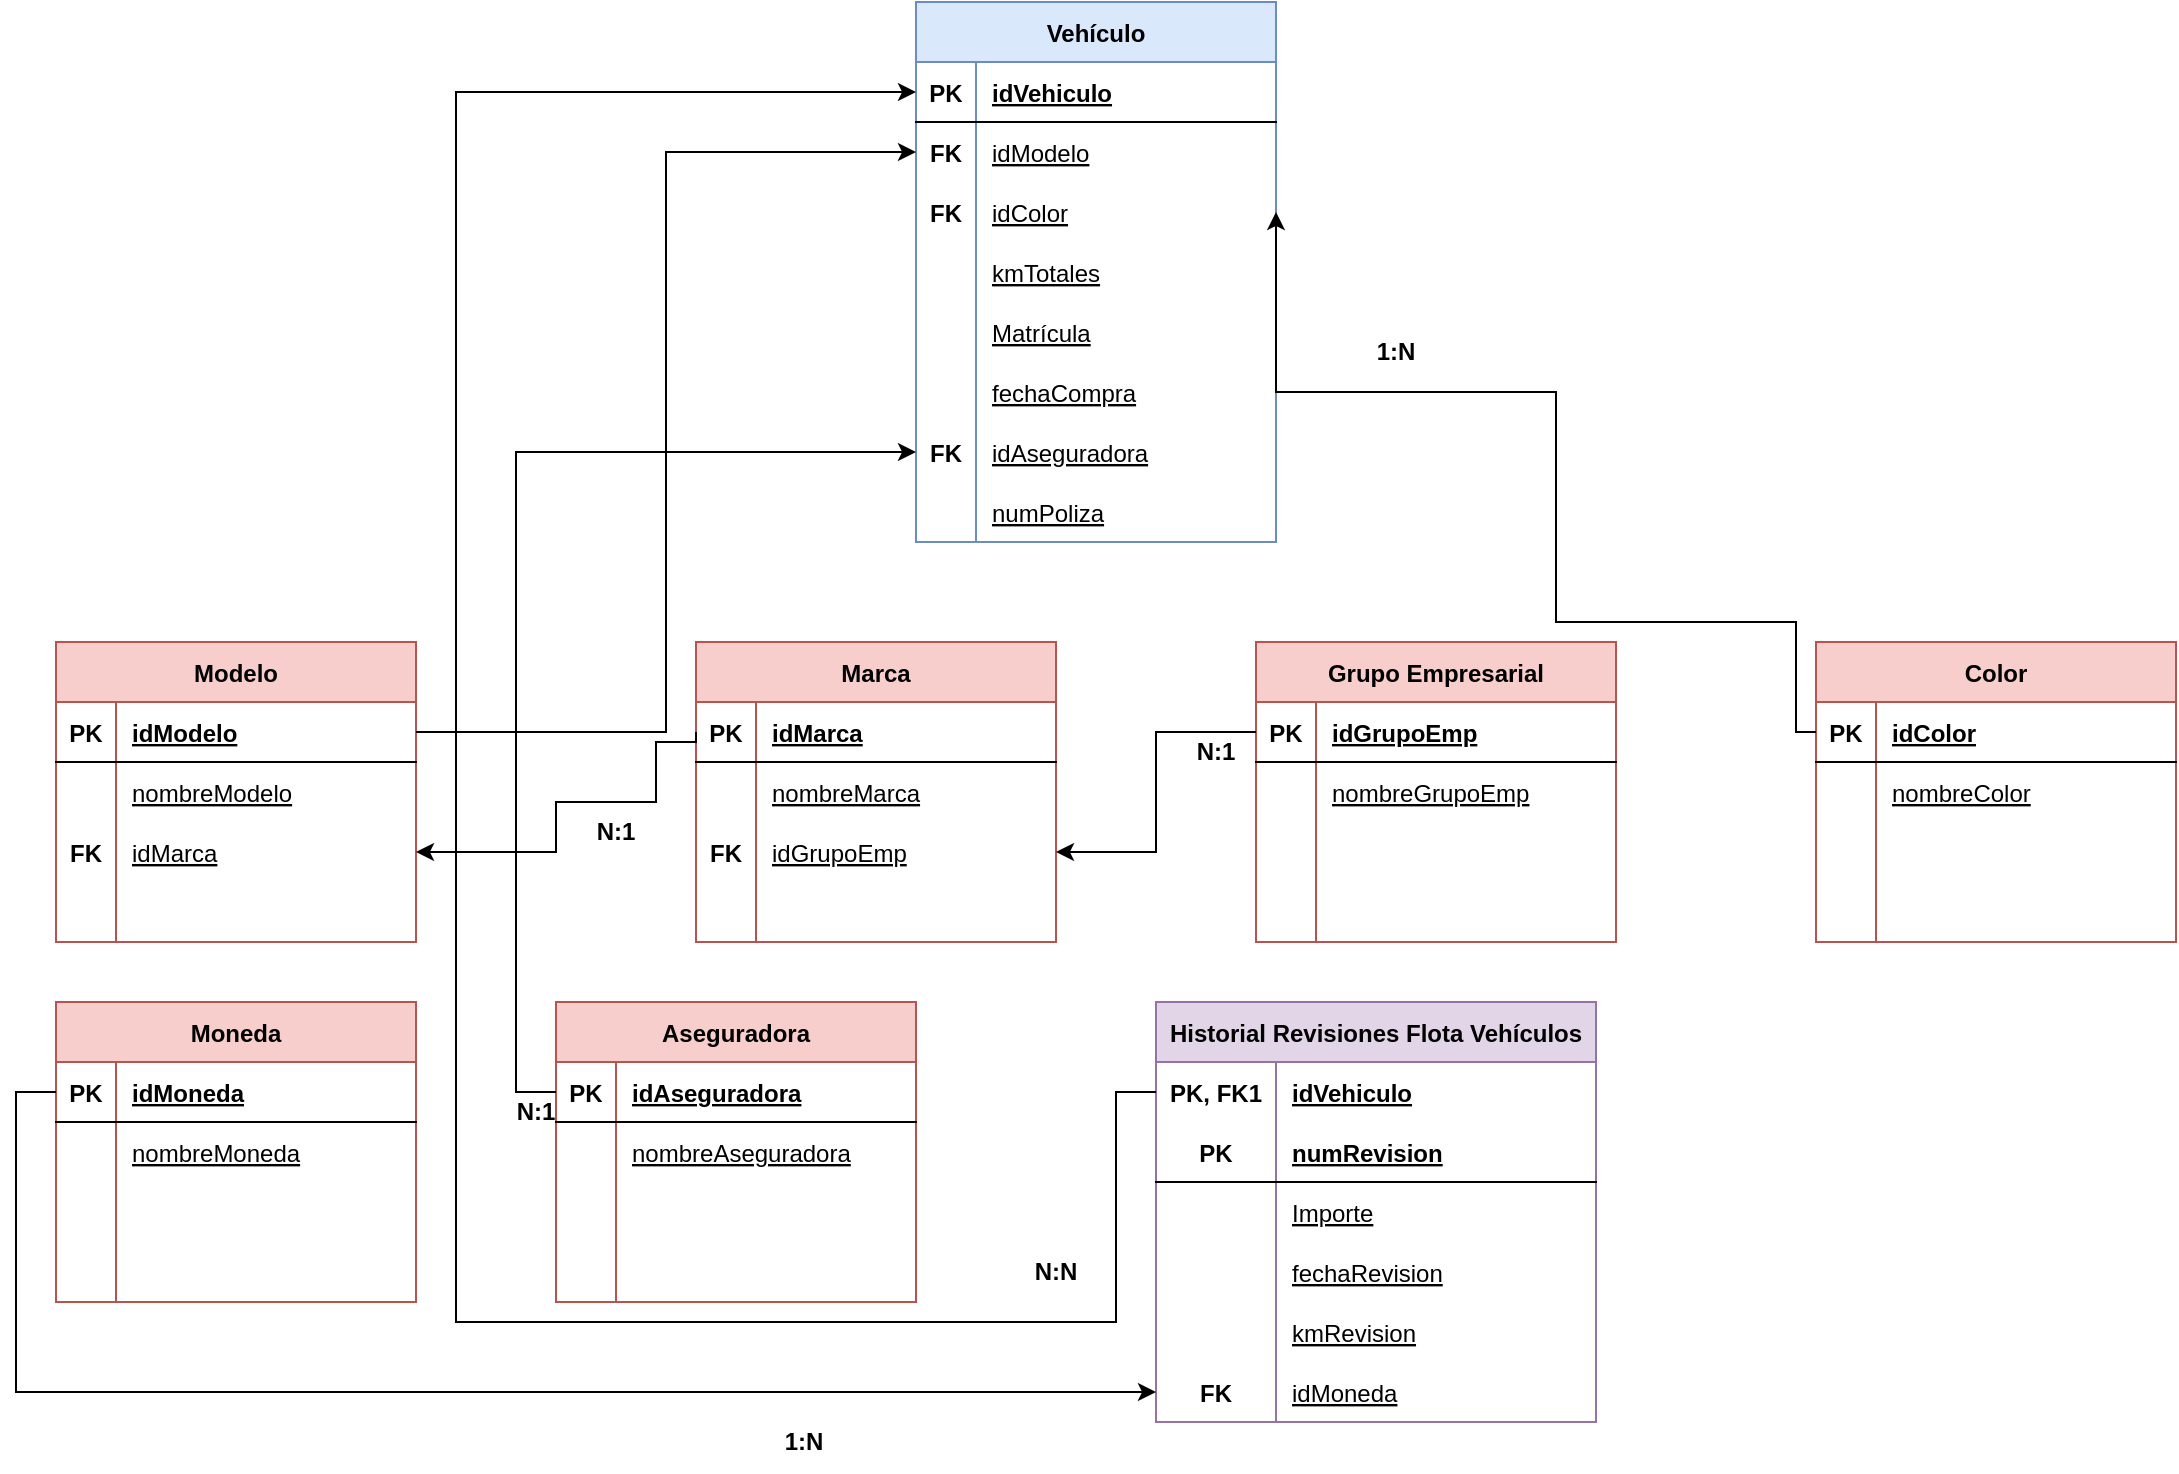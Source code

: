 <mxfile version="20.8.10" type="device"><diagram name="Página-1" id="lSeAw8DegOmwAudnsfkR"><mxGraphModel dx="1120" dy="1701" grid="1" gridSize="10" guides="1" tooltips="1" connect="1" arrows="1" fold="1" page="1" pageScale="1" pageWidth="827" pageHeight="1169" math="0" shadow="0"><root><mxCell id="0"/><mxCell id="1" parent="0"/><mxCell id="G7rtEIwhM41Rdn3hrjJw-1" value="Vehículo" style="shape=table;startSize=30;container=1;collapsible=1;childLayout=tableLayout;fixedRows=1;rowLines=0;fontStyle=1;align=center;resizeLast=1;fillColor=#dae8fc;strokeColor=#6c8ebf;" parent="1" vertex="1"><mxGeometry x="470" y="-120" width="180" height="270" as="geometry"/></mxCell><mxCell id="G7rtEIwhM41Rdn3hrjJw-2" value="" style="shape=tableRow;horizontal=0;startSize=0;swimlaneHead=0;swimlaneBody=0;fillColor=none;collapsible=0;dropTarget=0;points=[[0,0.5],[1,0.5]];portConstraint=eastwest;top=0;left=0;right=0;bottom=1;" parent="G7rtEIwhM41Rdn3hrjJw-1" vertex="1"><mxGeometry y="30" width="180" height="30" as="geometry"/></mxCell><mxCell id="G7rtEIwhM41Rdn3hrjJw-3" value="PK" style="shape=partialRectangle;connectable=0;fillColor=none;top=0;left=0;bottom=0;right=0;fontStyle=1;overflow=hidden;" parent="G7rtEIwhM41Rdn3hrjJw-2" vertex="1"><mxGeometry width="30" height="30" as="geometry"><mxRectangle width="30" height="30" as="alternateBounds"/></mxGeometry></mxCell><mxCell id="G7rtEIwhM41Rdn3hrjJw-4" value="idVehiculo" style="shape=partialRectangle;connectable=0;fillColor=none;top=0;left=0;bottom=0;right=0;align=left;spacingLeft=6;fontStyle=5;overflow=hidden;" parent="G7rtEIwhM41Rdn3hrjJw-2" vertex="1"><mxGeometry x="30" width="150" height="30" as="geometry"><mxRectangle width="150" height="30" as="alternateBounds"/></mxGeometry></mxCell><mxCell id="G7rtEIwhM41Rdn3hrjJw-105" value="" style="shape=tableRow;horizontal=0;startSize=0;swimlaneHead=0;swimlaneBody=0;fillColor=none;collapsible=0;dropTarget=0;points=[[0,0.5],[1,0.5]];portConstraint=eastwest;top=0;left=0;right=0;bottom=0;" parent="G7rtEIwhM41Rdn3hrjJw-1" vertex="1"><mxGeometry y="60" width="180" height="30" as="geometry"/></mxCell><mxCell id="G7rtEIwhM41Rdn3hrjJw-106" value="FK" style="shape=partialRectangle;connectable=0;fillColor=none;top=0;left=0;bottom=0;right=0;editable=1;overflow=hidden;fontStyle=1" parent="G7rtEIwhM41Rdn3hrjJw-105" vertex="1"><mxGeometry width="30" height="30" as="geometry"><mxRectangle width="30" height="30" as="alternateBounds"/></mxGeometry></mxCell><mxCell id="G7rtEIwhM41Rdn3hrjJw-107" value="idModelo" style="shape=partialRectangle;connectable=0;fillColor=none;top=0;left=0;bottom=0;right=0;align=left;spacingLeft=6;overflow=hidden;fontStyle=4" parent="G7rtEIwhM41Rdn3hrjJw-105" vertex="1"><mxGeometry x="30" width="150" height="30" as="geometry"><mxRectangle width="150" height="30" as="alternateBounds"/></mxGeometry></mxCell><mxCell id="G7rtEIwhM41Rdn3hrjJw-5" value="" style="shape=tableRow;horizontal=0;startSize=0;swimlaneHead=0;swimlaneBody=0;fillColor=none;collapsible=0;dropTarget=0;points=[[0,0.5],[1,0.5]];portConstraint=eastwest;top=0;left=0;right=0;bottom=0;" parent="G7rtEIwhM41Rdn3hrjJw-1" vertex="1"><mxGeometry y="90" width="180" height="30" as="geometry"/></mxCell><mxCell id="G7rtEIwhM41Rdn3hrjJw-6" value="FK" style="shape=partialRectangle;connectable=0;fillColor=none;top=0;left=0;bottom=0;right=0;editable=1;overflow=hidden;fontStyle=1" parent="G7rtEIwhM41Rdn3hrjJw-5" vertex="1"><mxGeometry width="30" height="30" as="geometry"><mxRectangle width="30" height="30" as="alternateBounds"/></mxGeometry></mxCell><mxCell id="G7rtEIwhM41Rdn3hrjJw-7" value="idColor" style="shape=partialRectangle;connectable=0;fillColor=none;top=0;left=0;bottom=0;right=0;align=left;spacingLeft=6;overflow=hidden;fontStyle=4" parent="G7rtEIwhM41Rdn3hrjJw-5" vertex="1"><mxGeometry x="30" width="150" height="30" as="geometry"><mxRectangle width="150" height="30" as="alternateBounds"/></mxGeometry></mxCell><mxCell id="G7rtEIwhM41Rdn3hrjJw-8" value="" style="shape=tableRow;horizontal=0;startSize=0;swimlaneHead=0;swimlaneBody=0;fillColor=none;collapsible=0;dropTarget=0;points=[[0,0.5],[1,0.5]];portConstraint=eastwest;top=0;left=0;right=0;bottom=0;" parent="G7rtEIwhM41Rdn3hrjJw-1" vertex="1"><mxGeometry y="120" width="180" height="30" as="geometry"/></mxCell><mxCell id="G7rtEIwhM41Rdn3hrjJw-9" value="" style="shape=partialRectangle;connectable=0;fillColor=none;top=0;left=0;bottom=0;right=0;editable=1;overflow=hidden;" parent="G7rtEIwhM41Rdn3hrjJw-8" vertex="1"><mxGeometry width="30" height="30" as="geometry"><mxRectangle width="30" height="30" as="alternateBounds"/></mxGeometry></mxCell><mxCell id="G7rtEIwhM41Rdn3hrjJw-10" value="kmTotales" style="shape=partialRectangle;connectable=0;fillColor=none;top=0;left=0;bottom=0;right=0;align=left;spacingLeft=6;overflow=hidden;fontStyle=4" parent="G7rtEIwhM41Rdn3hrjJw-8" vertex="1"><mxGeometry x="30" width="150" height="30" as="geometry"><mxRectangle width="150" height="30" as="alternateBounds"/></mxGeometry></mxCell><mxCell id="G7rtEIwhM41Rdn3hrjJw-11" value="" style="shape=tableRow;horizontal=0;startSize=0;swimlaneHead=0;swimlaneBody=0;fillColor=none;collapsible=0;dropTarget=0;points=[[0,0.5],[1,0.5]];portConstraint=eastwest;top=0;left=0;right=0;bottom=0;" parent="G7rtEIwhM41Rdn3hrjJw-1" vertex="1"><mxGeometry y="150" width="180" height="30" as="geometry"/></mxCell><mxCell id="G7rtEIwhM41Rdn3hrjJw-12" value="" style="shape=partialRectangle;connectable=0;fillColor=none;top=0;left=0;bottom=0;right=0;editable=1;overflow=hidden;" parent="G7rtEIwhM41Rdn3hrjJw-11" vertex="1"><mxGeometry width="30" height="30" as="geometry"><mxRectangle width="30" height="30" as="alternateBounds"/></mxGeometry></mxCell><mxCell id="G7rtEIwhM41Rdn3hrjJw-13" value="Matrícula" style="shape=partialRectangle;connectable=0;fillColor=none;top=0;left=0;bottom=0;right=0;align=left;spacingLeft=6;overflow=hidden;fontStyle=4" parent="G7rtEIwhM41Rdn3hrjJw-11" vertex="1"><mxGeometry x="30" width="150" height="30" as="geometry"><mxRectangle width="150" height="30" as="alternateBounds"/></mxGeometry></mxCell><mxCell id="_00SIMqkz4aym6hzD5pe-1" value="" style="shape=tableRow;horizontal=0;startSize=0;swimlaneHead=0;swimlaneBody=0;fillColor=none;collapsible=0;dropTarget=0;points=[[0,0.5],[1,0.5]];portConstraint=eastwest;top=0;left=0;right=0;bottom=0;" parent="G7rtEIwhM41Rdn3hrjJw-1" vertex="1"><mxGeometry y="180" width="180" height="30" as="geometry"/></mxCell><mxCell id="_00SIMqkz4aym6hzD5pe-2" value="" style="shape=partialRectangle;connectable=0;fillColor=none;top=0;left=0;bottom=0;right=0;editable=1;overflow=hidden;" parent="_00SIMqkz4aym6hzD5pe-1" vertex="1"><mxGeometry width="30" height="30" as="geometry"><mxRectangle width="30" height="30" as="alternateBounds"/></mxGeometry></mxCell><mxCell id="_00SIMqkz4aym6hzD5pe-3" value="fechaCompra" style="shape=partialRectangle;connectable=0;fillColor=none;top=0;left=0;bottom=0;right=0;align=left;spacingLeft=6;overflow=hidden;fontStyle=4" parent="_00SIMqkz4aym6hzD5pe-1" vertex="1"><mxGeometry x="30" width="150" height="30" as="geometry"><mxRectangle width="150" height="30" as="alternateBounds"/></mxGeometry></mxCell><mxCell id="zJCBZ9oAkt1kPanfPqP8-4" value="" style="shape=tableRow;horizontal=0;startSize=0;swimlaneHead=0;swimlaneBody=0;fillColor=none;collapsible=0;dropTarget=0;points=[[0,0.5],[1,0.5]];portConstraint=eastwest;top=0;left=0;right=0;bottom=0;" parent="G7rtEIwhM41Rdn3hrjJw-1" vertex="1"><mxGeometry y="210" width="180" height="30" as="geometry"/></mxCell><mxCell id="zJCBZ9oAkt1kPanfPqP8-5" value="FK" style="shape=partialRectangle;connectable=0;fillColor=none;top=0;left=0;bottom=0;right=0;editable=1;overflow=hidden;fontStyle=1" parent="zJCBZ9oAkt1kPanfPqP8-4" vertex="1"><mxGeometry width="30" height="30" as="geometry"><mxRectangle width="30" height="30" as="alternateBounds"/></mxGeometry></mxCell><mxCell id="zJCBZ9oAkt1kPanfPqP8-6" value="idAseguradora" style="shape=partialRectangle;connectable=0;fillColor=none;top=0;left=0;bottom=0;right=0;align=left;spacingLeft=6;overflow=hidden;fontStyle=4" parent="zJCBZ9oAkt1kPanfPqP8-4" vertex="1"><mxGeometry x="30" width="150" height="30" as="geometry"><mxRectangle width="150" height="30" as="alternateBounds"/></mxGeometry></mxCell><mxCell id="zJCBZ9oAkt1kPanfPqP8-1" value="" style="shape=tableRow;horizontal=0;startSize=0;swimlaneHead=0;swimlaneBody=0;fillColor=none;collapsible=0;dropTarget=0;points=[[0,0.5],[1,0.5]];portConstraint=eastwest;top=0;left=0;right=0;bottom=0;" parent="G7rtEIwhM41Rdn3hrjJw-1" vertex="1"><mxGeometry y="240" width="180" height="30" as="geometry"/></mxCell><mxCell id="zJCBZ9oAkt1kPanfPqP8-2" value="" style="shape=partialRectangle;connectable=0;fillColor=none;top=0;left=0;bottom=0;right=0;editable=1;overflow=hidden;" parent="zJCBZ9oAkt1kPanfPqP8-1" vertex="1"><mxGeometry width="30" height="30" as="geometry"><mxRectangle width="30" height="30" as="alternateBounds"/></mxGeometry></mxCell><mxCell id="zJCBZ9oAkt1kPanfPqP8-3" value="numPoliza" style="shape=partialRectangle;connectable=0;fillColor=none;top=0;left=0;bottom=0;right=0;align=left;spacingLeft=6;overflow=hidden;fontStyle=4" parent="zJCBZ9oAkt1kPanfPqP8-1" vertex="1"><mxGeometry x="30" width="150" height="30" as="geometry"><mxRectangle width="150" height="30" as="alternateBounds"/></mxGeometry></mxCell><mxCell id="G7rtEIwhM41Rdn3hrjJw-14" value="Marca" style="shape=table;startSize=30;container=1;collapsible=1;childLayout=tableLayout;fixedRows=1;rowLines=0;fontStyle=1;align=center;resizeLast=1;fillColor=#f8cecc;strokeColor=#b85450;" parent="1" vertex="1"><mxGeometry x="360" y="200" width="180" height="150" as="geometry"/></mxCell><mxCell id="G7rtEIwhM41Rdn3hrjJw-15" value="" style="shape=tableRow;horizontal=0;startSize=0;swimlaneHead=0;swimlaneBody=0;fillColor=none;collapsible=0;dropTarget=0;points=[[0,0.5],[1,0.5]];portConstraint=eastwest;top=0;left=0;right=0;bottom=1;" parent="G7rtEIwhM41Rdn3hrjJw-14" vertex="1"><mxGeometry y="30" width="180" height="30" as="geometry"/></mxCell><mxCell id="G7rtEIwhM41Rdn3hrjJw-16" value="PK" style="shape=partialRectangle;connectable=0;fillColor=none;top=0;left=0;bottom=0;right=0;fontStyle=1;overflow=hidden;" parent="G7rtEIwhM41Rdn3hrjJw-15" vertex="1"><mxGeometry width="30" height="30" as="geometry"><mxRectangle width="30" height="30" as="alternateBounds"/></mxGeometry></mxCell><mxCell id="G7rtEIwhM41Rdn3hrjJw-17" value="idMarca" style="shape=partialRectangle;connectable=0;fillColor=none;top=0;left=0;bottom=0;right=0;align=left;spacingLeft=6;fontStyle=5;overflow=hidden;" parent="G7rtEIwhM41Rdn3hrjJw-15" vertex="1"><mxGeometry x="30" width="150" height="30" as="geometry"><mxRectangle width="150" height="30" as="alternateBounds"/></mxGeometry></mxCell><mxCell id="G7rtEIwhM41Rdn3hrjJw-18" value="" style="shape=tableRow;horizontal=0;startSize=0;swimlaneHead=0;swimlaneBody=0;fillColor=none;collapsible=0;dropTarget=0;points=[[0,0.5],[1,0.5]];portConstraint=eastwest;top=0;left=0;right=0;bottom=0;" parent="G7rtEIwhM41Rdn3hrjJw-14" vertex="1"><mxGeometry y="60" width="180" height="30" as="geometry"/></mxCell><mxCell id="G7rtEIwhM41Rdn3hrjJw-19" value="" style="shape=partialRectangle;connectable=0;fillColor=none;top=0;left=0;bottom=0;right=0;editable=1;overflow=hidden;" parent="G7rtEIwhM41Rdn3hrjJw-18" vertex="1"><mxGeometry width="30" height="30" as="geometry"><mxRectangle width="30" height="30" as="alternateBounds"/></mxGeometry></mxCell><mxCell id="G7rtEIwhM41Rdn3hrjJw-20" value="nombreMarca" style="shape=partialRectangle;connectable=0;fillColor=none;top=0;left=0;bottom=0;right=0;align=left;spacingLeft=6;overflow=hidden;fontStyle=4" parent="G7rtEIwhM41Rdn3hrjJw-18" vertex="1"><mxGeometry x="30" width="150" height="30" as="geometry"><mxRectangle width="150" height="30" as="alternateBounds"/></mxGeometry></mxCell><mxCell id="G7rtEIwhM41Rdn3hrjJw-21" value="" style="shape=tableRow;horizontal=0;startSize=0;swimlaneHead=0;swimlaneBody=0;fillColor=none;collapsible=0;dropTarget=0;points=[[0,0.5],[1,0.5]];portConstraint=eastwest;top=0;left=0;right=0;bottom=0;" parent="G7rtEIwhM41Rdn3hrjJw-14" vertex="1"><mxGeometry y="90" width="180" height="30" as="geometry"/></mxCell><mxCell id="G7rtEIwhM41Rdn3hrjJw-22" value="FK" style="shape=partialRectangle;connectable=0;fillColor=none;top=0;left=0;bottom=0;right=0;editable=1;overflow=hidden;fontStyle=1" parent="G7rtEIwhM41Rdn3hrjJw-21" vertex="1"><mxGeometry width="30" height="30" as="geometry"><mxRectangle width="30" height="30" as="alternateBounds"/></mxGeometry></mxCell><mxCell id="G7rtEIwhM41Rdn3hrjJw-23" value="idGrupoEmp" style="shape=partialRectangle;connectable=0;fillColor=none;top=0;left=0;bottom=0;right=0;align=left;spacingLeft=6;overflow=hidden;fontStyle=4" parent="G7rtEIwhM41Rdn3hrjJw-21" vertex="1"><mxGeometry x="30" width="150" height="30" as="geometry"><mxRectangle width="150" height="30" as="alternateBounds"/></mxGeometry></mxCell><mxCell id="G7rtEIwhM41Rdn3hrjJw-24" value="" style="shape=tableRow;horizontal=0;startSize=0;swimlaneHead=0;swimlaneBody=0;fillColor=none;collapsible=0;dropTarget=0;points=[[0,0.5],[1,0.5]];portConstraint=eastwest;top=0;left=0;right=0;bottom=0;" parent="G7rtEIwhM41Rdn3hrjJw-14" vertex="1"><mxGeometry y="120" width="180" height="30" as="geometry"/></mxCell><mxCell id="G7rtEIwhM41Rdn3hrjJw-25" value="" style="shape=partialRectangle;connectable=0;fillColor=none;top=0;left=0;bottom=0;right=0;editable=1;overflow=hidden;" parent="G7rtEIwhM41Rdn3hrjJw-24" vertex="1"><mxGeometry width="30" height="30" as="geometry"><mxRectangle width="30" height="30" as="alternateBounds"/></mxGeometry></mxCell><mxCell id="G7rtEIwhM41Rdn3hrjJw-26" value="" style="shape=partialRectangle;connectable=0;fillColor=none;top=0;left=0;bottom=0;right=0;align=left;spacingLeft=6;overflow=hidden;" parent="G7rtEIwhM41Rdn3hrjJw-24" vertex="1"><mxGeometry x="30" width="150" height="30" as="geometry"><mxRectangle width="150" height="30" as="alternateBounds"/></mxGeometry></mxCell><mxCell id="G7rtEIwhM41Rdn3hrjJw-27" value="Modelo" style="shape=table;startSize=30;container=1;collapsible=1;childLayout=tableLayout;fixedRows=1;rowLines=0;fontStyle=1;align=center;resizeLast=1;fillColor=#f8cecc;strokeColor=#b85450;" parent="1" vertex="1"><mxGeometry x="40" y="200" width="180" height="150" as="geometry"/></mxCell><mxCell id="G7rtEIwhM41Rdn3hrjJw-28" value="" style="shape=tableRow;horizontal=0;startSize=0;swimlaneHead=0;swimlaneBody=0;fillColor=none;collapsible=0;dropTarget=0;points=[[0,0.5],[1,0.5]];portConstraint=eastwest;top=0;left=0;right=0;bottom=1;" parent="G7rtEIwhM41Rdn3hrjJw-27" vertex="1"><mxGeometry y="30" width="180" height="30" as="geometry"/></mxCell><mxCell id="G7rtEIwhM41Rdn3hrjJw-29" value="PK" style="shape=partialRectangle;connectable=0;fillColor=none;top=0;left=0;bottom=0;right=0;fontStyle=1;overflow=hidden;" parent="G7rtEIwhM41Rdn3hrjJw-28" vertex="1"><mxGeometry width="30" height="30" as="geometry"><mxRectangle width="30" height="30" as="alternateBounds"/></mxGeometry></mxCell><mxCell id="G7rtEIwhM41Rdn3hrjJw-30" value="idModelo" style="shape=partialRectangle;connectable=0;fillColor=none;top=0;left=0;bottom=0;right=0;align=left;spacingLeft=6;fontStyle=5;overflow=hidden;" parent="G7rtEIwhM41Rdn3hrjJw-28" vertex="1"><mxGeometry x="30" width="150" height="30" as="geometry"><mxRectangle width="150" height="30" as="alternateBounds"/></mxGeometry></mxCell><mxCell id="G7rtEIwhM41Rdn3hrjJw-31" value="" style="shape=tableRow;horizontal=0;startSize=0;swimlaneHead=0;swimlaneBody=0;fillColor=none;collapsible=0;dropTarget=0;points=[[0,0.5],[1,0.5]];portConstraint=eastwest;top=0;left=0;right=0;bottom=0;" parent="G7rtEIwhM41Rdn3hrjJw-27" vertex="1"><mxGeometry y="60" width="180" height="30" as="geometry"/></mxCell><mxCell id="G7rtEIwhM41Rdn3hrjJw-32" value="" style="shape=partialRectangle;connectable=0;fillColor=none;top=0;left=0;bottom=0;right=0;editable=1;overflow=hidden;" parent="G7rtEIwhM41Rdn3hrjJw-31" vertex="1"><mxGeometry width="30" height="30" as="geometry"><mxRectangle width="30" height="30" as="alternateBounds"/></mxGeometry></mxCell><mxCell id="G7rtEIwhM41Rdn3hrjJw-33" value="nombreModelo" style="shape=partialRectangle;connectable=0;fillColor=none;top=0;left=0;bottom=0;right=0;align=left;spacingLeft=6;overflow=hidden;fontStyle=4" parent="G7rtEIwhM41Rdn3hrjJw-31" vertex="1"><mxGeometry x="30" width="150" height="30" as="geometry"><mxRectangle width="150" height="30" as="alternateBounds"/></mxGeometry></mxCell><mxCell id="G7rtEIwhM41Rdn3hrjJw-34" value="" style="shape=tableRow;horizontal=0;startSize=0;swimlaneHead=0;swimlaneBody=0;fillColor=none;collapsible=0;dropTarget=0;points=[[0,0.5],[1,0.5]];portConstraint=eastwest;top=0;left=0;right=0;bottom=0;" parent="G7rtEIwhM41Rdn3hrjJw-27" vertex="1"><mxGeometry y="90" width="180" height="30" as="geometry"/></mxCell><mxCell id="G7rtEIwhM41Rdn3hrjJw-35" value="FK" style="shape=partialRectangle;connectable=0;fillColor=none;top=0;left=0;bottom=0;right=0;editable=1;overflow=hidden;fontStyle=1" parent="G7rtEIwhM41Rdn3hrjJw-34" vertex="1"><mxGeometry width="30" height="30" as="geometry"><mxRectangle width="30" height="30" as="alternateBounds"/></mxGeometry></mxCell><mxCell id="G7rtEIwhM41Rdn3hrjJw-36" value="idMarca" style="shape=partialRectangle;connectable=0;fillColor=none;top=0;left=0;bottom=0;right=0;align=left;spacingLeft=6;overflow=hidden;fontStyle=4" parent="G7rtEIwhM41Rdn3hrjJw-34" vertex="1"><mxGeometry x="30" width="150" height="30" as="geometry"><mxRectangle width="150" height="30" as="alternateBounds"/></mxGeometry></mxCell><mxCell id="G7rtEIwhM41Rdn3hrjJw-37" value="" style="shape=tableRow;horizontal=0;startSize=0;swimlaneHead=0;swimlaneBody=0;fillColor=none;collapsible=0;dropTarget=0;points=[[0,0.5],[1,0.5]];portConstraint=eastwest;top=0;left=0;right=0;bottom=0;" parent="G7rtEIwhM41Rdn3hrjJw-27" vertex="1"><mxGeometry y="120" width="180" height="30" as="geometry"/></mxCell><mxCell id="G7rtEIwhM41Rdn3hrjJw-38" value="" style="shape=partialRectangle;connectable=0;fillColor=none;top=0;left=0;bottom=0;right=0;editable=1;overflow=hidden;" parent="G7rtEIwhM41Rdn3hrjJw-37" vertex="1"><mxGeometry width="30" height="30" as="geometry"><mxRectangle width="30" height="30" as="alternateBounds"/></mxGeometry></mxCell><mxCell id="G7rtEIwhM41Rdn3hrjJw-39" value="" style="shape=partialRectangle;connectable=0;fillColor=none;top=0;left=0;bottom=0;right=0;align=left;spacingLeft=6;overflow=hidden;" parent="G7rtEIwhM41Rdn3hrjJw-37" vertex="1"><mxGeometry x="30" width="150" height="30" as="geometry"><mxRectangle width="150" height="30" as="alternateBounds"/></mxGeometry></mxCell><mxCell id="G7rtEIwhM41Rdn3hrjJw-40" value="Grupo Empresarial" style="shape=table;startSize=30;container=1;collapsible=1;childLayout=tableLayout;fixedRows=1;rowLines=0;fontStyle=1;align=center;resizeLast=1;fillColor=#f8cecc;strokeColor=#b85450;" parent="1" vertex="1"><mxGeometry x="640" y="200" width="180" height="150" as="geometry"/></mxCell><mxCell id="G7rtEIwhM41Rdn3hrjJw-41" value="" style="shape=tableRow;horizontal=0;startSize=0;swimlaneHead=0;swimlaneBody=0;fillColor=none;collapsible=0;dropTarget=0;points=[[0,0.5],[1,0.5]];portConstraint=eastwest;top=0;left=0;right=0;bottom=1;" parent="G7rtEIwhM41Rdn3hrjJw-40" vertex="1"><mxGeometry y="30" width="180" height="30" as="geometry"/></mxCell><mxCell id="G7rtEIwhM41Rdn3hrjJw-42" value="PK" style="shape=partialRectangle;connectable=0;fillColor=none;top=0;left=0;bottom=0;right=0;fontStyle=1;overflow=hidden;" parent="G7rtEIwhM41Rdn3hrjJw-41" vertex="1"><mxGeometry width="30" height="30" as="geometry"><mxRectangle width="30" height="30" as="alternateBounds"/></mxGeometry></mxCell><mxCell id="G7rtEIwhM41Rdn3hrjJw-43" value="idGrupoEmp" style="shape=partialRectangle;connectable=0;fillColor=none;top=0;left=0;bottom=0;right=0;align=left;spacingLeft=6;fontStyle=5;overflow=hidden;" parent="G7rtEIwhM41Rdn3hrjJw-41" vertex="1"><mxGeometry x="30" width="150" height="30" as="geometry"><mxRectangle width="150" height="30" as="alternateBounds"/></mxGeometry></mxCell><mxCell id="G7rtEIwhM41Rdn3hrjJw-44" value="" style="shape=tableRow;horizontal=0;startSize=0;swimlaneHead=0;swimlaneBody=0;fillColor=none;collapsible=0;dropTarget=0;points=[[0,0.5],[1,0.5]];portConstraint=eastwest;top=0;left=0;right=0;bottom=0;" parent="G7rtEIwhM41Rdn3hrjJw-40" vertex="1"><mxGeometry y="60" width="180" height="30" as="geometry"/></mxCell><mxCell id="G7rtEIwhM41Rdn3hrjJw-45" value="" style="shape=partialRectangle;connectable=0;fillColor=none;top=0;left=0;bottom=0;right=0;editable=1;overflow=hidden;" parent="G7rtEIwhM41Rdn3hrjJw-44" vertex="1"><mxGeometry width="30" height="30" as="geometry"><mxRectangle width="30" height="30" as="alternateBounds"/></mxGeometry></mxCell><mxCell id="G7rtEIwhM41Rdn3hrjJw-46" value="nombreGrupoEmp" style="shape=partialRectangle;connectable=0;fillColor=none;top=0;left=0;bottom=0;right=0;align=left;spacingLeft=6;overflow=hidden;fontStyle=4" parent="G7rtEIwhM41Rdn3hrjJw-44" vertex="1"><mxGeometry x="30" width="150" height="30" as="geometry"><mxRectangle width="150" height="30" as="alternateBounds"/></mxGeometry></mxCell><mxCell id="G7rtEIwhM41Rdn3hrjJw-47" value="" style="shape=tableRow;horizontal=0;startSize=0;swimlaneHead=0;swimlaneBody=0;fillColor=none;collapsible=0;dropTarget=0;points=[[0,0.5],[1,0.5]];portConstraint=eastwest;top=0;left=0;right=0;bottom=0;" parent="G7rtEIwhM41Rdn3hrjJw-40" vertex="1"><mxGeometry y="90" width="180" height="30" as="geometry"/></mxCell><mxCell id="G7rtEIwhM41Rdn3hrjJw-48" value="" style="shape=partialRectangle;connectable=0;fillColor=none;top=0;left=0;bottom=0;right=0;editable=1;overflow=hidden;" parent="G7rtEIwhM41Rdn3hrjJw-47" vertex="1"><mxGeometry width="30" height="30" as="geometry"><mxRectangle width="30" height="30" as="alternateBounds"/></mxGeometry></mxCell><mxCell id="G7rtEIwhM41Rdn3hrjJw-49" value="" style="shape=partialRectangle;connectable=0;fillColor=none;top=0;left=0;bottom=0;right=0;align=left;spacingLeft=6;overflow=hidden;" parent="G7rtEIwhM41Rdn3hrjJw-47" vertex="1"><mxGeometry x="30" width="150" height="30" as="geometry"><mxRectangle width="150" height="30" as="alternateBounds"/></mxGeometry></mxCell><mxCell id="G7rtEIwhM41Rdn3hrjJw-50" value="" style="shape=tableRow;horizontal=0;startSize=0;swimlaneHead=0;swimlaneBody=0;fillColor=none;collapsible=0;dropTarget=0;points=[[0,0.5],[1,0.5]];portConstraint=eastwest;top=0;left=0;right=0;bottom=0;" parent="G7rtEIwhM41Rdn3hrjJw-40" vertex="1"><mxGeometry y="120" width="180" height="30" as="geometry"/></mxCell><mxCell id="G7rtEIwhM41Rdn3hrjJw-51" value="" style="shape=partialRectangle;connectable=0;fillColor=none;top=0;left=0;bottom=0;right=0;editable=1;overflow=hidden;" parent="G7rtEIwhM41Rdn3hrjJw-50" vertex="1"><mxGeometry width="30" height="30" as="geometry"><mxRectangle width="30" height="30" as="alternateBounds"/></mxGeometry></mxCell><mxCell id="G7rtEIwhM41Rdn3hrjJw-52" value="" style="shape=partialRectangle;connectable=0;fillColor=none;top=0;left=0;bottom=0;right=0;align=left;spacingLeft=6;overflow=hidden;" parent="G7rtEIwhM41Rdn3hrjJw-50" vertex="1"><mxGeometry x="30" width="150" height="30" as="geometry"><mxRectangle width="150" height="30" as="alternateBounds"/></mxGeometry></mxCell><mxCell id="G7rtEIwhM41Rdn3hrjJw-53" value="Color" style="shape=table;startSize=30;container=1;collapsible=1;childLayout=tableLayout;fixedRows=1;rowLines=0;fontStyle=1;align=center;resizeLast=1;fillColor=#f8cecc;strokeColor=#b85450;" parent="1" vertex="1"><mxGeometry x="920" y="200" width="180" height="150" as="geometry"/></mxCell><mxCell id="G7rtEIwhM41Rdn3hrjJw-54" value="" style="shape=tableRow;horizontal=0;startSize=0;swimlaneHead=0;swimlaneBody=0;fillColor=none;collapsible=0;dropTarget=0;points=[[0,0.5],[1,0.5]];portConstraint=eastwest;top=0;left=0;right=0;bottom=1;" parent="G7rtEIwhM41Rdn3hrjJw-53" vertex="1"><mxGeometry y="30" width="180" height="30" as="geometry"/></mxCell><mxCell id="G7rtEIwhM41Rdn3hrjJw-55" value="PK" style="shape=partialRectangle;connectable=0;fillColor=none;top=0;left=0;bottom=0;right=0;fontStyle=1;overflow=hidden;" parent="G7rtEIwhM41Rdn3hrjJw-54" vertex="1"><mxGeometry width="30" height="30" as="geometry"><mxRectangle width="30" height="30" as="alternateBounds"/></mxGeometry></mxCell><mxCell id="G7rtEIwhM41Rdn3hrjJw-56" value="idColor" style="shape=partialRectangle;connectable=0;fillColor=none;top=0;left=0;bottom=0;right=0;align=left;spacingLeft=6;fontStyle=5;overflow=hidden;" parent="G7rtEIwhM41Rdn3hrjJw-54" vertex="1"><mxGeometry x="30" width="150" height="30" as="geometry"><mxRectangle width="150" height="30" as="alternateBounds"/></mxGeometry></mxCell><mxCell id="G7rtEIwhM41Rdn3hrjJw-57" value="" style="shape=tableRow;horizontal=0;startSize=0;swimlaneHead=0;swimlaneBody=0;fillColor=none;collapsible=0;dropTarget=0;points=[[0,0.5],[1,0.5]];portConstraint=eastwest;top=0;left=0;right=0;bottom=0;" parent="G7rtEIwhM41Rdn3hrjJw-53" vertex="1"><mxGeometry y="60" width="180" height="30" as="geometry"/></mxCell><mxCell id="G7rtEIwhM41Rdn3hrjJw-58" value="" style="shape=partialRectangle;connectable=0;fillColor=none;top=0;left=0;bottom=0;right=0;editable=1;overflow=hidden;" parent="G7rtEIwhM41Rdn3hrjJw-57" vertex="1"><mxGeometry width="30" height="30" as="geometry"><mxRectangle width="30" height="30" as="alternateBounds"/></mxGeometry></mxCell><mxCell id="G7rtEIwhM41Rdn3hrjJw-59" value="nombreColor" style="shape=partialRectangle;connectable=0;fillColor=none;top=0;left=0;bottom=0;right=0;align=left;spacingLeft=6;overflow=hidden;fontStyle=4" parent="G7rtEIwhM41Rdn3hrjJw-57" vertex="1"><mxGeometry x="30" width="150" height="30" as="geometry"><mxRectangle width="150" height="30" as="alternateBounds"/></mxGeometry></mxCell><mxCell id="G7rtEIwhM41Rdn3hrjJw-60" value="" style="shape=tableRow;horizontal=0;startSize=0;swimlaneHead=0;swimlaneBody=0;fillColor=none;collapsible=0;dropTarget=0;points=[[0,0.5],[1,0.5]];portConstraint=eastwest;top=0;left=0;right=0;bottom=0;" parent="G7rtEIwhM41Rdn3hrjJw-53" vertex="1"><mxGeometry y="90" width="180" height="30" as="geometry"/></mxCell><mxCell id="G7rtEIwhM41Rdn3hrjJw-61" value="" style="shape=partialRectangle;connectable=0;fillColor=none;top=0;left=0;bottom=0;right=0;editable=1;overflow=hidden;" parent="G7rtEIwhM41Rdn3hrjJw-60" vertex="1"><mxGeometry width="30" height="30" as="geometry"><mxRectangle width="30" height="30" as="alternateBounds"/></mxGeometry></mxCell><mxCell id="G7rtEIwhM41Rdn3hrjJw-62" value="" style="shape=partialRectangle;connectable=0;fillColor=none;top=0;left=0;bottom=0;right=0;align=left;spacingLeft=6;overflow=hidden;" parent="G7rtEIwhM41Rdn3hrjJw-60" vertex="1"><mxGeometry x="30" width="150" height="30" as="geometry"><mxRectangle width="150" height="30" as="alternateBounds"/></mxGeometry></mxCell><mxCell id="G7rtEIwhM41Rdn3hrjJw-63" value="" style="shape=tableRow;horizontal=0;startSize=0;swimlaneHead=0;swimlaneBody=0;fillColor=none;collapsible=0;dropTarget=0;points=[[0,0.5],[1,0.5]];portConstraint=eastwest;top=0;left=0;right=0;bottom=0;" parent="G7rtEIwhM41Rdn3hrjJw-53" vertex="1"><mxGeometry y="120" width="180" height="30" as="geometry"/></mxCell><mxCell id="G7rtEIwhM41Rdn3hrjJw-64" value="" style="shape=partialRectangle;connectable=0;fillColor=none;top=0;left=0;bottom=0;right=0;editable=1;overflow=hidden;" parent="G7rtEIwhM41Rdn3hrjJw-63" vertex="1"><mxGeometry width="30" height="30" as="geometry"><mxRectangle width="30" height="30" as="alternateBounds"/></mxGeometry></mxCell><mxCell id="G7rtEIwhM41Rdn3hrjJw-65" value="" style="shape=partialRectangle;connectable=0;fillColor=none;top=0;left=0;bottom=0;right=0;align=left;spacingLeft=6;overflow=hidden;" parent="G7rtEIwhM41Rdn3hrjJw-63" vertex="1"><mxGeometry x="30" width="150" height="30" as="geometry"><mxRectangle width="150" height="30" as="alternateBounds"/></mxGeometry></mxCell><mxCell id="G7rtEIwhM41Rdn3hrjJw-66" value="Moneda" style="shape=table;startSize=30;container=1;collapsible=1;childLayout=tableLayout;fixedRows=1;rowLines=0;fontStyle=1;align=center;resizeLast=1;fillColor=#f8cecc;strokeColor=#b85450;" parent="1" vertex="1"><mxGeometry x="40" y="380" width="180" height="150" as="geometry"/></mxCell><mxCell id="G7rtEIwhM41Rdn3hrjJw-67" value="" style="shape=tableRow;horizontal=0;startSize=0;swimlaneHead=0;swimlaneBody=0;fillColor=none;collapsible=0;dropTarget=0;points=[[0,0.5],[1,0.5]];portConstraint=eastwest;top=0;left=0;right=0;bottom=1;" parent="G7rtEIwhM41Rdn3hrjJw-66" vertex="1"><mxGeometry y="30" width="180" height="30" as="geometry"/></mxCell><mxCell id="G7rtEIwhM41Rdn3hrjJw-68" value="PK" style="shape=partialRectangle;connectable=0;fillColor=none;top=0;left=0;bottom=0;right=0;fontStyle=1;overflow=hidden;" parent="G7rtEIwhM41Rdn3hrjJw-67" vertex="1"><mxGeometry width="30" height="30" as="geometry"><mxRectangle width="30" height="30" as="alternateBounds"/></mxGeometry></mxCell><mxCell id="G7rtEIwhM41Rdn3hrjJw-69" value="idMoneda" style="shape=partialRectangle;connectable=0;fillColor=none;top=0;left=0;bottom=0;right=0;align=left;spacingLeft=6;fontStyle=5;overflow=hidden;" parent="G7rtEIwhM41Rdn3hrjJw-67" vertex="1"><mxGeometry x="30" width="150" height="30" as="geometry"><mxRectangle width="150" height="30" as="alternateBounds"/></mxGeometry></mxCell><mxCell id="G7rtEIwhM41Rdn3hrjJw-70" value="" style="shape=tableRow;horizontal=0;startSize=0;swimlaneHead=0;swimlaneBody=0;fillColor=none;collapsible=0;dropTarget=0;points=[[0,0.5],[1,0.5]];portConstraint=eastwest;top=0;left=0;right=0;bottom=0;" parent="G7rtEIwhM41Rdn3hrjJw-66" vertex="1"><mxGeometry y="60" width="180" height="30" as="geometry"/></mxCell><mxCell id="G7rtEIwhM41Rdn3hrjJw-71" value="" style="shape=partialRectangle;connectable=0;fillColor=none;top=0;left=0;bottom=0;right=0;editable=1;overflow=hidden;" parent="G7rtEIwhM41Rdn3hrjJw-70" vertex="1"><mxGeometry width="30" height="30" as="geometry"><mxRectangle width="30" height="30" as="alternateBounds"/></mxGeometry></mxCell><mxCell id="G7rtEIwhM41Rdn3hrjJw-72" value="nombreMoneda" style="shape=partialRectangle;connectable=0;fillColor=none;top=0;left=0;bottom=0;right=0;align=left;spacingLeft=6;overflow=hidden;fontStyle=4" parent="G7rtEIwhM41Rdn3hrjJw-70" vertex="1"><mxGeometry x="30" width="150" height="30" as="geometry"><mxRectangle width="150" height="30" as="alternateBounds"/></mxGeometry></mxCell><mxCell id="G7rtEIwhM41Rdn3hrjJw-73" value="" style="shape=tableRow;horizontal=0;startSize=0;swimlaneHead=0;swimlaneBody=0;fillColor=none;collapsible=0;dropTarget=0;points=[[0,0.5],[1,0.5]];portConstraint=eastwest;top=0;left=0;right=0;bottom=0;" parent="G7rtEIwhM41Rdn3hrjJw-66" vertex="1"><mxGeometry y="90" width="180" height="30" as="geometry"/></mxCell><mxCell id="G7rtEIwhM41Rdn3hrjJw-74" value="" style="shape=partialRectangle;connectable=0;fillColor=none;top=0;left=0;bottom=0;right=0;editable=1;overflow=hidden;" parent="G7rtEIwhM41Rdn3hrjJw-73" vertex="1"><mxGeometry width="30" height="30" as="geometry"><mxRectangle width="30" height="30" as="alternateBounds"/></mxGeometry></mxCell><mxCell id="G7rtEIwhM41Rdn3hrjJw-75" value="" style="shape=partialRectangle;connectable=0;fillColor=none;top=0;left=0;bottom=0;right=0;align=left;spacingLeft=6;overflow=hidden;" parent="G7rtEIwhM41Rdn3hrjJw-73" vertex="1"><mxGeometry x="30" width="150" height="30" as="geometry"><mxRectangle width="150" height="30" as="alternateBounds"/></mxGeometry></mxCell><mxCell id="G7rtEIwhM41Rdn3hrjJw-76" value="" style="shape=tableRow;horizontal=0;startSize=0;swimlaneHead=0;swimlaneBody=0;fillColor=none;collapsible=0;dropTarget=0;points=[[0,0.5],[1,0.5]];portConstraint=eastwest;top=0;left=0;right=0;bottom=0;" parent="G7rtEIwhM41Rdn3hrjJw-66" vertex="1"><mxGeometry y="120" width="180" height="30" as="geometry"/></mxCell><mxCell id="G7rtEIwhM41Rdn3hrjJw-77" value="" style="shape=partialRectangle;connectable=0;fillColor=none;top=0;left=0;bottom=0;right=0;editable=1;overflow=hidden;" parent="G7rtEIwhM41Rdn3hrjJw-76" vertex="1"><mxGeometry width="30" height="30" as="geometry"><mxRectangle width="30" height="30" as="alternateBounds"/></mxGeometry></mxCell><mxCell id="G7rtEIwhM41Rdn3hrjJw-78" value="" style="shape=partialRectangle;connectable=0;fillColor=none;top=0;left=0;bottom=0;right=0;align=left;spacingLeft=6;overflow=hidden;" parent="G7rtEIwhM41Rdn3hrjJw-76" vertex="1"><mxGeometry x="30" width="150" height="30" as="geometry"><mxRectangle width="150" height="30" as="alternateBounds"/></mxGeometry></mxCell><mxCell id="G7rtEIwhM41Rdn3hrjJw-79" value="Aseguradora" style="shape=table;startSize=30;container=1;collapsible=1;childLayout=tableLayout;fixedRows=1;rowLines=0;fontStyle=1;align=center;resizeLast=1;fillColor=#f8cecc;strokeColor=#b85450;" parent="1" vertex="1"><mxGeometry x="290" y="380" width="180" height="150" as="geometry"/></mxCell><mxCell id="G7rtEIwhM41Rdn3hrjJw-80" value="" style="shape=tableRow;horizontal=0;startSize=0;swimlaneHead=0;swimlaneBody=0;fillColor=none;collapsible=0;dropTarget=0;points=[[0,0.5],[1,0.5]];portConstraint=eastwest;top=0;left=0;right=0;bottom=1;" parent="G7rtEIwhM41Rdn3hrjJw-79" vertex="1"><mxGeometry y="30" width="180" height="30" as="geometry"/></mxCell><mxCell id="G7rtEIwhM41Rdn3hrjJw-81" value="PK" style="shape=partialRectangle;connectable=0;fillColor=none;top=0;left=0;bottom=0;right=0;fontStyle=1;overflow=hidden;" parent="G7rtEIwhM41Rdn3hrjJw-80" vertex="1"><mxGeometry width="30" height="30" as="geometry"><mxRectangle width="30" height="30" as="alternateBounds"/></mxGeometry></mxCell><mxCell id="G7rtEIwhM41Rdn3hrjJw-82" value="idAseguradora" style="shape=partialRectangle;connectable=0;fillColor=none;top=0;left=0;bottom=0;right=0;align=left;spacingLeft=6;fontStyle=5;overflow=hidden;" parent="G7rtEIwhM41Rdn3hrjJw-80" vertex="1"><mxGeometry x="30" width="150" height="30" as="geometry"><mxRectangle width="150" height="30" as="alternateBounds"/></mxGeometry></mxCell><mxCell id="G7rtEIwhM41Rdn3hrjJw-83" value="" style="shape=tableRow;horizontal=0;startSize=0;swimlaneHead=0;swimlaneBody=0;fillColor=none;collapsible=0;dropTarget=0;points=[[0,0.5],[1,0.5]];portConstraint=eastwest;top=0;left=0;right=0;bottom=0;" parent="G7rtEIwhM41Rdn3hrjJw-79" vertex="1"><mxGeometry y="60" width="180" height="30" as="geometry"/></mxCell><mxCell id="G7rtEIwhM41Rdn3hrjJw-84" value="" style="shape=partialRectangle;connectable=0;fillColor=none;top=0;left=0;bottom=0;right=0;editable=1;overflow=hidden;" parent="G7rtEIwhM41Rdn3hrjJw-83" vertex="1"><mxGeometry width="30" height="30" as="geometry"><mxRectangle width="30" height="30" as="alternateBounds"/></mxGeometry></mxCell><mxCell id="G7rtEIwhM41Rdn3hrjJw-85" value="nombreAseguradora" style="shape=partialRectangle;connectable=0;fillColor=none;top=0;left=0;bottom=0;right=0;align=left;spacingLeft=6;overflow=hidden;fontStyle=4" parent="G7rtEIwhM41Rdn3hrjJw-83" vertex="1"><mxGeometry x="30" width="150" height="30" as="geometry"><mxRectangle width="150" height="30" as="alternateBounds"/></mxGeometry></mxCell><mxCell id="G7rtEIwhM41Rdn3hrjJw-86" value="" style="shape=tableRow;horizontal=0;startSize=0;swimlaneHead=0;swimlaneBody=0;fillColor=none;collapsible=0;dropTarget=0;points=[[0,0.5],[1,0.5]];portConstraint=eastwest;top=0;left=0;right=0;bottom=0;" parent="G7rtEIwhM41Rdn3hrjJw-79" vertex="1"><mxGeometry y="90" width="180" height="30" as="geometry"/></mxCell><mxCell id="G7rtEIwhM41Rdn3hrjJw-87" value="" style="shape=partialRectangle;connectable=0;fillColor=none;top=0;left=0;bottom=0;right=0;editable=1;overflow=hidden;" parent="G7rtEIwhM41Rdn3hrjJw-86" vertex="1"><mxGeometry width="30" height="30" as="geometry"><mxRectangle width="30" height="30" as="alternateBounds"/></mxGeometry></mxCell><mxCell id="G7rtEIwhM41Rdn3hrjJw-88" value="" style="shape=partialRectangle;connectable=0;fillColor=none;top=0;left=0;bottom=0;right=0;align=left;spacingLeft=6;overflow=hidden;" parent="G7rtEIwhM41Rdn3hrjJw-86" vertex="1"><mxGeometry x="30" width="150" height="30" as="geometry"><mxRectangle width="150" height="30" as="alternateBounds"/></mxGeometry></mxCell><mxCell id="G7rtEIwhM41Rdn3hrjJw-89" value="" style="shape=tableRow;horizontal=0;startSize=0;swimlaneHead=0;swimlaneBody=0;fillColor=none;collapsible=0;dropTarget=0;points=[[0,0.5],[1,0.5]];portConstraint=eastwest;top=0;left=0;right=0;bottom=0;" parent="G7rtEIwhM41Rdn3hrjJw-79" vertex="1"><mxGeometry y="120" width="180" height="30" as="geometry"/></mxCell><mxCell id="G7rtEIwhM41Rdn3hrjJw-90" value="" style="shape=partialRectangle;connectable=0;fillColor=none;top=0;left=0;bottom=0;right=0;editable=1;overflow=hidden;" parent="G7rtEIwhM41Rdn3hrjJw-89" vertex="1"><mxGeometry width="30" height="30" as="geometry"><mxRectangle width="30" height="30" as="alternateBounds"/></mxGeometry></mxCell><mxCell id="G7rtEIwhM41Rdn3hrjJw-91" value="" style="shape=partialRectangle;connectable=0;fillColor=none;top=0;left=0;bottom=0;right=0;align=left;spacingLeft=6;overflow=hidden;" parent="G7rtEIwhM41Rdn3hrjJw-89" vertex="1"><mxGeometry x="30" width="150" height="30" as="geometry"><mxRectangle width="150" height="30" as="alternateBounds"/></mxGeometry></mxCell><mxCell id="ep1az7Ur6IQPDa0jrCet-14" value="Historial Revisiones Flota Vehículos" style="shape=table;startSize=30;container=1;collapsible=1;childLayout=tableLayout;fixedRows=1;rowLines=0;fontStyle=1;align=center;resizeLast=1;fillColor=#e1d5e7;strokeColor=#9673a6;" parent="1" vertex="1"><mxGeometry x="590" y="380" width="220" height="210" as="geometry"/></mxCell><mxCell id="ep1az7Ur6IQPDa0jrCet-15" value="" style="shape=tableRow;horizontal=0;startSize=0;swimlaneHead=0;swimlaneBody=0;fillColor=none;collapsible=0;dropTarget=0;points=[[0,0.5],[1,0.5]];portConstraint=eastwest;top=0;left=0;right=0;bottom=0;" parent="ep1az7Ur6IQPDa0jrCet-14" vertex="1"><mxGeometry y="30" width="220" height="30" as="geometry"/></mxCell><mxCell id="ep1az7Ur6IQPDa0jrCet-16" value="PK, FK1" style="shape=partialRectangle;connectable=0;fillColor=none;top=0;left=0;bottom=0;right=0;fontStyle=1;overflow=hidden;" parent="ep1az7Ur6IQPDa0jrCet-15" vertex="1"><mxGeometry width="60" height="30" as="geometry"><mxRectangle width="60" height="30" as="alternateBounds"/></mxGeometry></mxCell><mxCell id="ep1az7Ur6IQPDa0jrCet-17" value="idVehiculo" style="shape=partialRectangle;connectable=0;fillColor=none;top=0;left=0;bottom=0;right=0;align=left;spacingLeft=6;fontStyle=5;overflow=hidden;" parent="ep1az7Ur6IQPDa0jrCet-15" vertex="1"><mxGeometry x="60" width="160" height="30" as="geometry"><mxRectangle width="160" height="30" as="alternateBounds"/></mxGeometry></mxCell><mxCell id="ep1az7Ur6IQPDa0jrCet-27" value="" style="shape=tableRow;horizontal=0;startSize=0;swimlaneHead=0;swimlaneBody=0;fillColor=none;collapsible=0;dropTarget=0;points=[[0,0.5],[1,0.5]];portConstraint=eastwest;top=0;left=0;right=0;bottom=1;" parent="ep1az7Ur6IQPDa0jrCet-14" vertex="1"><mxGeometry y="60" width="220" height="30" as="geometry"/></mxCell><mxCell id="ep1az7Ur6IQPDa0jrCet-28" value="PK" style="shape=partialRectangle;connectable=0;fillColor=none;top=0;left=0;bottom=0;right=0;fontStyle=1;overflow=hidden;" parent="ep1az7Ur6IQPDa0jrCet-27" vertex="1"><mxGeometry width="60" height="30" as="geometry"><mxRectangle width="60" height="30" as="alternateBounds"/></mxGeometry></mxCell><mxCell id="ep1az7Ur6IQPDa0jrCet-29" value="numRevision" style="shape=partialRectangle;connectable=0;fillColor=none;top=0;left=0;bottom=0;right=0;align=left;spacingLeft=6;fontStyle=5;overflow=hidden;" parent="ep1az7Ur6IQPDa0jrCet-27" vertex="1"><mxGeometry x="60" width="160" height="30" as="geometry"><mxRectangle width="160" height="30" as="alternateBounds"/></mxGeometry></mxCell><mxCell id="ep1az7Ur6IQPDa0jrCet-21" value="" style="shape=tableRow;horizontal=0;startSize=0;swimlaneHead=0;swimlaneBody=0;fillColor=none;collapsible=0;dropTarget=0;points=[[0,0.5],[1,0.5]];portConstraint=eastwest;top=0;left=0;right=0;bottom=0;" parent="ep1az7Ur6IQPDa0jrCet-14" vertex="1"><mxGeometry y="90" width="220" height="30" as="geometry"/></mxCell><mxCell id="ep1az7Ur6IQPDa0jrCet-22" value="" style="shape=partialRectangle;connectable=0;fillColor=none;top=0;left=0;bottom=0;right=0;editable=1;overflow=hidden;" parent="ep1az7Ur6IQPDa0jrCet-21" vertex="1"><mxGeometry width="60" height="30" as="geometry"><mxRectangle width="60" height="30" as="alternateBounds"/></mxGeometry></mxCell><mxCell id="ep1az7Ur6IQPDa0jrCet-23" value="Importe" style="shape=partialRectangle;connectable=0;fillColor=none;top=0;left=0;bottom=0;right=0;align=left;spacingLeft=6;overflow=hidden;fontStyle=4" parent="ep1az7Ur6IQPDa0jrCet-21" vertex="1"><mxGeometry x="60" width="160" height="30" as="geometry"><mxRectangle width="160" height="30" as="alternateBounds"/></mxGeometry></mxCell><mxCell id="ep1az7Ur6IQPDa0jrCet-24" value="" style="shape=tableRow;horizontal=0;startSize=0;swimlaneHead=0;swimlaneBody=0;fillColor=none;collapsible=0;dropTarget=0;points=[[0,0.5],[1,0.5]];portConstraint=eastwest;top=0;left=0;right=0;bottom=0;" parent="ep1az7Ur6IQPDa0jrCet-14" vertex="1"><mxGeometry y="120" width="220" height="30" as="geometry"/></mxCell><mxCell id="ep1az7Ur6IQPDa0jrCet-25" value="" style="shape=partialRectangle;connectable=0;fillColor=none;top=0;left=0;bottom=0;right=0;editable=1;overflow=hidden;" parent="ep1az7Ur6IQPDa0jrCet-24" vertex="1"><mxGeometry width="60" height="30" as="geometry"><mxRectangle width="60" height="30" as="alternateBounds"/></mxGeometry></mxCell><mxCell id="ep1az7Ur6IQPDa0jrCet-26" value="fechaRevision" style="shape=partialRectangle;connectable=0;fillColor=none;top=0;left=0;bottom=0;right=0;align=left;spacingLeft=6;overflow=hidden;fontStyle=4" parent="ep1az7Ur6IQPDa0jrCet-24" vertex="1"><mxGeometry x="60" width="160" height="30" as="geometry"><mxRectangle width="160" height="30" as="alternateBounds"/></mxGeometry></mxCell><mxCell id="ep1az7Ur6IQPDa0jrCet-30" value="" style="shape=tableRow;horizontal=0;startSize=0;swimlaneHead=0;swimlaneBody=0;fillColor=none;collapsible=0;dropTarget=0;points=[[0,0.5],[1,0.5]];portConstraint=eastwest;top=0;left=0;right=0;bottom=0;" parent="ep1az7Ur6IQPDa0jrCet-14" vertex="1"><mxGeometry y="150" width="220" height="30" as="geometry"/></mxCell><mxCell id="ep1az7Ur6IQPDa0jrCet-31" value="" style="shape=partialRectangle;connectable=0;fillColor=none;top=0;left=0;bottom=0;right=0;editable=1;overflow=hidden;" parent="ep1az7Ur6IQPDa0jrCet-30" vertex="1"><mxGeometry width="60" height="30" as="geometry"><mxRectangle width="60" height="30" as="alternateBounds"/></mxGeometry></mxCell><mxCell id="ep1az7Ur6IQPDa0jrCet-32" value="kmRevision" style="shape=partialRectangle;connectable=0;fillColor=none;top=0;left=0;bottom=0;right=0;align=left;spacingLeft=6;overflow=hidden;fontStyle=4" parent="ep1az7Ur6IQPDa0jrCet-30" vertex="1"><mxGeometry x="60" width="160" height="30" as="geometry"><mxRectangle width="160" height="30" as="alternateBounds"/></mxGeometry></mxCell><mxCell id="ep1az7Ur6IQPDa0jrCet-33" value="" style="shape=tableRow;horizontal=0;startSize=0;swimlaneHead=0;swimlaneBody=0;fillColor=none;collapsible=0;dropTarget=0;points=[[0,0.5],[1,0.5]];portConstraint=eastwest;top=0;left=0;right=0;bottom=0;" parent="ep1az7Ur6IQPDa0jrCet-14" vertex="1"><mxGeometry y="180" width="220" height="30" as="geometry"/></mxCell><mxCell id="ep1az7Ur6IQPDa0jrCet-34" value="FK" style="shape=partialRectangle;connectable=0;fillColor=none;top=0;left=0;bottom=0;right=0;editable=1;overflow=hidden;fontStyle=1" parent="ep1az7Ur6IQPDa0jrCet-33" vertex="1"><mxGeometry width="60" height="30" as="geometry"><mxRectangle width="60" height="30" as="alternateBounds"/></mxGeometry></mxCell><mxCell id="ep1az7Ur6IQPDa0jrCet-35" value="idMoneda" style="shape=partialRectangle;connectable=0;fillColor=none;top=0;left=0;bottom=0;right=0;align=left;spacingLeft=6;overflow=hidden;fontStyle=4" parent="ep1az7Ur6IQPDa0jrCet-33" vertex="1"><mxGeometry x="60" width="160" height="30" as="geometry"><mxRectangle width="160" height="30" as="alternateBounds"/></mxGeometry></mxCell><mxCell id="ep1az7Ur6IQPDa0jrCet-39" style="edgeStyle=orthogonalEdgeStyle;rounded=0;orthogonalLoop=1;jettySize=auto;html=1;exitX=1;exitY=0.5;exitDx=0;exitDy=0;entryX=0;entryY=0.5;entryDx=0;entryDy=0;" parent="1" source="G7rtEIwhM41Rdn3hrjJw-28" target="G7rtEIwhM41Rdn3hrjJw-105" edge="1"><mxGeometry relative="1" as="geometry"/></mxCell><mxCell id="ep1az7Ur6IQPDa0jrCet-40" style="edgeStyle=orthogonalEdgeStyle;rounded=0;orthogonalLoop=1;jettySize=auto;html=1;exitX=0;exitY=0.5;exitDx=0;exitDy=0;entryX=1;entryY=0.5;entryDx=0;entryDy=0;" parent="1" source="G7rtEIwhM41Rdn3hrjJw-15" target="G7rtEIwhM41Rdn3hrjJw-34" edge="1"><mxGeometry relative="1" as="geometry"><Array as="points"><mxPoint x="360" y="250"/><mxPoint x="340" y="250"/><mxPoint x="340" y="280"/><mxPoint x="290" y="280"/><mxPoint x="290" y="305"/></Array></mxGeometry></mxCell><mxCell id="ep1az7Ur6IQPDa0jrCet-41" style="edgeStyle=orthogonalEdgeStyle;rounded=0;orthogonalLoop=1;jettySize=auto;html=1;exitX=0;exitY=0.5;exitDx=0;exitDy=0;entryX=1;entryY=0.5;entryDx=0;entryDy=0;" parent="1" source="G7rtEIwhM41Rdn3hrjJw-41" target="G7rtEIwhM41Rdn3hrjJw-21" edge="1"><mxGeometry relative="1" as="geometry"/></mxCell><mxCell id="ep1az7Ur6IQPDa0jrCet-42" style="edgeStyle=orthogonalEdgeStyle;rounded=0;orthogonalLoop=1;jettySize=auto;html=1;exitX=0;exitY=0.5;exitDx=0;exitDy=0;entryX=1;entryY=0.5;entryDx=0;entryDy=0;" parent="1" source="G7rtEIwhM41Rdn3hrjJw-54" target="G7rtEIwhM41Rdn3hrjJw-5" edge="1"><mxGeometry relative="1" as="geometry"><Array as="points"><mxPoint x="910" y="245"/><mxPoint x="910" y="190"/><mxPoint x="790" y="190"/><mxPoint x="790" y="75"/></Array></mxGeometry></mxCell><mxCell id="ep1az7Ur6IQPDa0jrCet-44" style="edgeStyle=orthogonalEdgeStyle;rounded=0;orthogonalLoop=1;jettySize=auto;html=1;exitX=0;exitY=0.5;exitDx=0;exitDy=0;entryX=0;entryY=0.5;entryDx=0;entryDy=0;" parent="1" source="ep1az7Ur6IQPDa0jrCet-15" target="G7rtEIwhM41Rdn3hrjJw-2" edge="1"><mxGeometry relative="1" as="geometry"><mxPoint x="380" y="90" as="targetPoint"/><Array as="points"><mxPoint x="570" y="425"/><mxPoint x="570" y="540"/><mxPoint x="240" y="540"/><mxPoint x="240" y="-75"/></Array></mxGeometry></mxCell><mxCell id="ep1az7Ur6IQPDa0jrCet-47" style="edgeStyle=orthogonalEdgeStyle;rounded=0;orthogonalLoop=1;jettySize=auto;html=1;exitX=0;exitY=0.5;exitDx=0;exitDy=0;entryX=0;entryY=0.5;entryDx=0;entryDy=0;" parent="1" source="G7rtEIwhM41Rdn3hrjJw-67" target="ep1az7Ur6IQPDa0jrCet-33" edge="1"><mxGeometry relative="1" as="geometry"/></mxCell><mxCell id="ep1az7Ur6IQPDa0jrCet-48" style="edgeStyle=orthogonalEdgeStyle;rounded=0;orthogonalLoop=1;jettySize=auto;html=1;exitX=0;exitY=0.5;exitDx=0;exitDy=0;entryX=0;entryY=0.5;entryDx=0;entryDy=0;" parent="1" source="G7rtEIwhM41Rdn3hrjJw-80" target="zJCBZ9oAkt1kPanfPqP8-4" edge="1"><mxGeometry relative="1" as="geometry"><mxPoint x="680" y="475" as="targetPoint"/></mxGeometry></mxCell><mxCell id="ep1az7Ur6IQPDa0jrCet-49" value="1:N" style="text;html=1;strokeColor=none;fillColor=none;align=center;verticalAlign=middle;whiteSpace=wrap;rounded=0;fontStyle=1" parent="1" vertex="1"><mxGeometry x="680" y="40" width="60" height="30" as="geometry"/></mxCell><mxCell id="ep1az7Ur6IQPDa0jrCet-50" value="N:N" style="text;html=1;strokeColor=none;fillColor=none;align=center;verticalAlign=middle;whiteSpace=wrap;rounded=0;fontStyle=1" parent="1" vertex="1"><mxGeometry x="510" y="500" width="60" height="30" as="geometry"/></mxCell><mxCell id="ep1az7Ur6IQPDa0jrCet-51" value="N:1" style="text;html=1;strokeColor=none;fillColor=none;align=center;verticalAlign=middle;whiteSpace=wrap;rounded=0;fontStyle=1" parent="1" vertex="1"><mxGeometry x="250" y="420" width="60" height="30" as="geometry"/></mxCell><mxCell id="zPDOgXagK9m7HqRPKrIT-1" value="1:N" style="text;html=1;strokeColor=none;fillColor=none;align=center;verticalAlign=middle;whiteSpace=wrap;rounded=0;fontStyle=1" vertex="1" parent="1"><mxGeometry x="384" y="585" width="60" height="30" as="geometry"/></mxCell><mxCell id="zPDOgXagK9m7HqRPKrIT-2" value="N:1" style="text;html=1;strokeColor=none;fillColor=none;align=center;verticalAlign=middle;whiteSpace=wrap;rounded=0;fontStyle=1" vertex="1" parent="1"><mxGeometry x="590" y="240" width="60" height="30" as="geometry"/></mxCell><mxCell id="zPDOgXagK9m7HqRPKrIT-3" value="N:1" style="text;html=1;strokeColor=none;fillColor=none;align=center;verticalAlign=middle;whiteSpace=wrap;rounded=0;fontStyle=1" vertex="1" parent="1"><mxGeometry x="290" y="280" width="60" height="30" as="geometry"/></mxCell></root></mxGraphModel></diagram></mxfile>